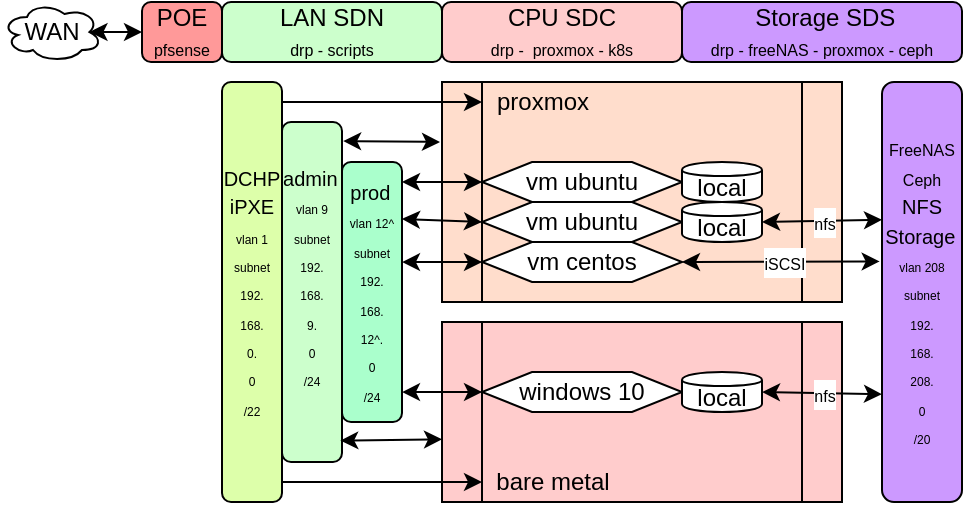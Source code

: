 <mxfile version="12.8.8" type="github">
  <diagram id="96Cq-N8KqIH8uVRwFIOk" name="Page-1">
    <mxGraphModel dx="724" dy="385" grid="1" gridSize="10" guides="1" tooltips="1" connect="1" arrows="1" fold="1" page="1" pageScale="1" pageWidth="500" pageHeight="300" math="0" shadow="0">
      <root>
        <mxCell id="0" />
        <mxCell id="1" parent="0" />
        <mxCell id="WIhT88IUn4sQt4fcTsB7-8" value="" style="shape=process;whiteSpace=wrap;html=1;backgroundOutline=1;fillColor=#FFCCCC;" vertex="1" parent="1">
          <mxGeometry x="220" y="170" width="200" height="90" as="geometry" />
        </mxCell>
        <mxCell id="WIhT88IUn4sQt4fcTsB7-7" value="" style="shape=process;whiteSpace=wrap;html=1;backgroundOutline=1;fillColor=#FFDDCC;" vertex="1" parent="1">
          <mxGeometry x="220" y="50" width="200" height="110" as="geometry" />
        </mxCell>
        <mxCell id="gORORX4qRVJOmpLnlzUQ-1" value="WAN" style="ellipse;shape=cloud;whiteSpace=wrap;html=1;" parent="1" vertex="1">
          <mxGeometry y="10" width="50" height="30" as="geometry" />
        </mxCell>
        <mxCell id="gORORX4qRVJOmpLnlzUQ-4" value="LAN SDN&lt;br&gt;&lt;font style=&quot;font-size: 8px&quot;&gt;drp - scripts&lt;/font&gt;" style="rounded=1;whiteSpace=wrap;html=1;fillColor=#CCFFCC;" parent="1" vertex="1">
          <mxGeometry x="110" y="10" width="110" height="30" as="geometry" />
        </mxCell>
        <mxCell id="gORORX4qRVJOmpLnlzUQ-6" value="CPU SDC&lt;br&gt;&lt;font style=&quot;font-size: 8px&quot;&gt;drp -&amp;nbsp; proxmox - k8s&lt;/font&gt;" style="rounded=1;whiteSpace=wrap;html=1;fillColor=#FFCCCC;" parent="1" vertex="1">
          <mxGeometry x="220" y="10" width="120" height="30" as="geometry" />
        </mxCell>
        <mxCell id="gORORX4qRVJOmpLnlzUQ-7" value="&amp;nbsp;Storage SDS&lt;br&gt;&lt;font style=&quot;font-size: 8px&quot;&gt;drp - freeNAS - proxmox - ceph&lt;/font&gt;" style="rounded=1;whiteSpace=wrap;html=1;fillColor=#CC99FF;" parent="1" vertex="1">
          <mxGeometry x="340" y="10" width="140" height="30" as="geometry" />
        </mxCell>
        <mxCell id="gORORX4qRVJOmpLnlzUQ-2" value="POE&lt;br&gt;&lt;font style=&quot;font-size: 8px&quot;&gt;pfsense&lt;/font&gt;" style="rounded=1;whiteSpace=wrap;html=1;fillColor=#FF9999;" parent="1" vertex="1">
          <mxGeometry x="70" y="10" width="40" height="30" as="geometry" />
        </mxCell>
        <mxCell id="gORORX4qRVJOmpLnlzUQ-8" value="" style="endArrow=classic;startArrow=classic;html=1;exitX=0.875;exitY=0.5;exitDx=0;exitDy=0;exitPerimeter=0;" parent="1" source="gORORX4qRVJOmpLnlzUQ-1" target="gORORX4qRVJOmpLnlzUQ-2" edge="1">
          <mxGeometry width="50" height="50" relative="1" as="geometry">
            <mxPoint x="53.75" y="25" as="sourcePoint" />
            <mxPoint x="120" y="25" as="targetPoint" />
          </mxGeometry>
        </mxCell>
        <mxCell id="gORORX4qRVJOmpLnlzUQ-9" value="vm ubuntu" style="shape=hexagon;perimeter=hexagonPerimeter2;whiteSpace=wrap;html=1;" parent="1" vertex="1">
          <mxGeometry x="240" y="90" width="100" height="20" as="geometry" />
        </mxCell>
        <mxCell id="gORORX4qRVJOmpLnlzUQ-10" value="local" style="shape=cylinder;whiteSpace=wrap;html=1;boundedLbl=1;backgroundOutline=1;" parent="1" vertex="1">
          <mxGeometry x="340" y="90" width="40" height="20" as="geometry" />
        </mxCell>
        <mxCell id="gORORX4qRVJOmpLnlzUQ-12" value="vm ubuntu" style="shape=hexagon;perimeter=hexagonPerimeter2;whiteSpace=wrap;html=1;" parent="1" vertex="1">
          <mxGeometry x="240" y="110" width="100" height="20" as="geometry" />
        </mxCell>
        <mxCell id="gORORX4qRVJOmpLnlzUQ-16" value="proxmox" style="text;html=1;resizable=0;autosize=1;align=center;verticalAlign=middle;points=[];fillColor=none;strokeColor=none;rounded=0;" parent="1" vertex="1">
          <mxGeometry x="240" y="50" width="60" height="20" as="geometry" />
        </mxCell>
        <mxCell id="gORORX4qRVJOmpLnlzUQ-21" value="bare metal" style="text;html=1;resizable=0;autosize=1;align=center;verticalAlign=middle;points=[];fillColor=none;strokeColor=none;rounded=0;" parent="1" vertex="1">
          <mxGeometry x="240" y="240" width="70" height="20" as="geometry" />
        </mxCell>
        <mxCell id="gORORX4qRVJOmpLnlzUQ-24" value="vm centos" style="shape=hexagon;perimeter=hexagonPerimeter2;whiteSpace=wrap;html=1;" parent="1" vertex="1">
          <mxGeometry x="240" y="130" width="100" height="20" as="geometry" />
        </mxCell>
        <mxCell id="gORORX4qRVJOmpLnlzUQ-25" value="windows 10" style="shape=hexagon;perimeter=hexagonPerimeter2;whiteSpace=wrap;html=1;" parent="1" vertex="1">
          <mxGeometry x="240" y="195" width="100" height="20" as="geometry" />
        </mxCell>
        <mxCell id="gORORX4qRVJOmpLnlzUQ-26" value="&lt;font style=&quot;font-size: 10px&quot;&gt;DCHP&lt;br&gt;iPXE&lt;/font&gt;&lt;br&gt;&lt;font style=&quot;font-size: 6px&quot;&gt;vlan 1&lt;br&gt;subnet&lt;br&gt;192.&lt;br&gt;168.&lt;br&gt;0.&lt;br&gt;0&lt;br&gt;/22&lt;br&gt;&lt;/font&gt;" style="rounded=1;whiteSpace=wrap;html=1;fillColor=#DDFFAA;" parent="1" vertex="1">
          <mxGeometry x="110" y="50" width="30" height="210" as="geometry" />
        </mxCell>
        <mxCell id="gORORX4qRVJOmpLnlzUQ-27" value="&lt;font style=&quot;font-size: 10px&quot;&gt;prod&lt;/font&gt;&lt;font style=&quot;font-size: 6px&quot;&gt;&amp;nbsp;&lt;br&gt;vlan 12^&lt;br&gt;subnet&lt;br&gt;192.&lt;br&gt;168.&lt;br&gt;12^.&lt;br&gt;0&lt;br&gt;/24&lt;br&gt;&lt;/font&gt;" style="rounded=1;whiteSpace=wrap;html=1;fillColor=#AAFFCC;" parent="1" vertex="1">
          <mxGeometry x="170" y="90" width="30" height="130" as="geometry" />
        </mxCell>
        <mxCell id="gORORX4qRVJOmpLnlzUQ-28" value="&lt;font style=&quot;font-size: 10px&quot;&gt;admin&lt;/font&gt;&lt;font style=&quot;font-size: 6px&quot;&gt;&amp;nbsp;&lt;br&gt;vlan 9&lt;br&gt;subnet&lt;br&gt;192.&lt;br&gt;168.&lt;br&gt;9.&lt;br&gt;0&lt;br&gt;/24&lt;br&gt;&lt;br&gt;&lt;/font&gt;" style="rounded=1;whiteSpace=wrap;html=1;fillColor=#CCFFCC;" parent="1" vertex="1">
          <mxGeometry x="140" y="70" width="30" height="170" as="geometry" />
        </mxCell>
        <mxCell id="gORORX4qRVJOmpLnlzUQ-29" value="&lt;font&gt;&lt;font style=&quot;font-size: 8px&quot;&gt;FreeNAS&lt;/font&gt;&lt;br&gt;&lt;font style=&quot;font-size: 8px&quot;&gt;Ceph&lt;/font&gt;&lt;br&gt;&lt;span style=&quot;font-size: 10px&quot;&gt;NFS&lt;/span&gt;&lt;br&gt;&lt;span style=&quot;font-size: 10px&quot;&gt;Storage&lt;/span&gt;&lt;/font&gt;&lt;font style=&quot;font-size: 6px&quot;&gt;&amp;nbsp;&lt;br&gt;vlan 208&lt;br&gt;subnet&lt;br&gt;192.&lt;br&gt;168.&lt;br&gt;208.&lt;br&gt;0&lt;br&gt;/20&lt;br&gt;&lt;/font&gt;" style="rounded=1;whiteSpace=wrap;html=1;fillColor=#CC99FF;" parent="1" vertex="1">
          <mxGeometry x="440" y="50" width="40" height="210" as="geometry" />
        </mxCell>
        <mxCell id="gORORX4qRVJOmpLnlzUQ-30" value="local" style="shape=cylinder;whiteSpace=wrap;html=1;boundedLbl=1;backgroundOutline=1;" parent="1" vertex="1">
          <mxGeometry x="340" y="195" width="40" height="20" as="geometry" />
        </mxCell>
        <mxCell id="gORORX4qRVJOmpLnlzUQ-31" value="local" style="shape=cylinder;whiteSpace=wrap;html=1;boundedLbl=1;backgroundOutline=1;" parent="1" vertex="1">
          <mxGeometry x="340" y="110" width="40" height="20" as="geometry" />
        </mxCell>
        <mxCell id="gORORX4qRVJOmpLnlzUQ-34" value="" style="endArrow=classic;startArrow=classic;html=1;exitX=1;exitY=0.5;exitDx=0;exitDy=0;entryX=-0.029;entryY=0.332;entryDx=0;entryDy=0;entryPerimeter=0;" parent="1" source="gORORX4qRVJOmpLnlzUQ-24" edge="1">
          <mxGeometry width="50" height="50" relative="1" as="geometry">
            <mxPoint x="220" y="220" as="sourcePoint" />
            <mxPoint x="438.84" y="139.72" as="targetPoint" />
          </mxGeometry>
        </mxCell>
        <mxCell id="gORORX4qRVJOmpLnlzUQ-35" value="&lt;font style=&quot;font-size: 8px&quot;&gt;iSCSI&lt;/font&gt;" style="text;html=1;align=center;verticalAlign=middle;resizable=0;points=[];labelBackgroundColor=#ffffff;" parent="gORORX4qRVJOmpLnlzUQ-34" vertex="1" connectable="0">
          <mxGeometry x="-0.456" y="-2" relative="1" as="geometry">
            <mxPoint x="23.71" y="-1.92" as="offset" />
          </mxGeometry>
        </mxCell>
        <mxCell id="gORORX4qRVJOmpLnlzUQ-37" value="" style="endArrow=classic;startArrow=classic;html=1;exitX=1;exitY=0.5;exitDx=0;exitDy=0;entryX=0;entryY=0.233;entryDx=0;entryDy=0;entryPerimeter=0;" parent="1" source="gORORX4qRVJOmpLnlzUQ-31" edge="1">
          <mxGeometry width="50" height="50" relative="1" as="geometry">
            <mxPoint x="220" y="220" as="sourcePoint" />
            <mxPoint x="440" y="118.93" as="targetPoint" />
          </mxGeometry>
        </mxCell>
        <mxCell id="gORORX4qRVJOmpLnlzUQ-38" value="&lt;font style=&quot;font-size: 8px&quot;&gt;nfs&lt;/font&gt;" style="text;html=1;align=center;verticalAlign=middle;resizable=0;points=[];labelBackgroundColor=#ffffff;" parent="gORORX4qRVJOmpLnlzUQ-37" vertex="1" connectable="0">
          <mxGeometry x="0.028" relative="1" as="geometry">
            <mxPoint as="offset" />
          </mxGeometry>
        </mxCell>
        <mxCell id="gORORX4qRVJOmpLnlzUQ-39" value="" style="endArrow=classic;startArrow=classic;html=1;exitX=1;exitY=0.5;exitDx=0;exitDy=0;entryX=0;entryY=0.91;entryDx=0;entryDy=0;entryPerimeter=0;" parent="1" source="gORORX4qRVJOmpLnlzUQ-30" edge="1">
          <mxGeometry width="50" height="50" relative="1" as="geometry">
            <mxPoint x="390" y="75" as="sourcePoint" />
            <mxPoint x="440" y="206.1" as="targetPoint" />
          </mxGeometry>
        </mxCell>
        <mxCell id="gORORX4qRVJOmpLnlzUQ-40" value="&lt;font style=&quot;font-size: 8px&quot;&gt;nfs&lt;/font&gt;" style="text;html=1;align=center;verticalAlign=middle;resizable=0;points=[];labelBackgroundColor=#ffffff;" parent="gORORX4qRVJOmpLnlzUQ-39" vertex="1" connectable="0">
          <mxGeometry x="0.028" relative="1" as="geometry">
            <mxPoint as="offset" />
          </mxGeometry>
        </mxCell>
        <mxCell id="WIhT88IUn4sQt4fcTsB7-1" value="" style="endArrow=classic;html=1;" edge="1" parent="1" target="gORORX4qRVJOmpLnlzUQ-16">
          <mxGeometry width="50" height="50" relative="1" as="geometry">
            <mxPoint x="140" y="60" as="sourcePoint" />
            <mxPoint x="200" y="60" as="targetPoint" />
          </mxGeometry>
        </mxCell>
        <mxCell id="WIhT88IUn4sQt4fcTsB7-3" value="" style="endArrow=classic;startArrow=classic;html=1;exitX=1.019;exitY=0.056;exitDx=0;exitDy=0;exitPerimeter=0;" edge="1" parent="1" source="gORORX4qRVJOmpLnlzUQ-28">
          <mxGeometry width="50" height="50" relative="1" as="geometry">
            <mxPoint x="181" y="69" as="sourcePoint" />
            <mxPoint x="219" y="80" as="targetPoint" />
          </mxGeometry>
        </mxCell>
        <mxCell id="WIhT88IUn4sQt4fcTsB7-4" value="" style="endArrow=classic;startArrow=classic;html=1;exitX=0.971;exitY=0.937;exitDx=0;exitDy=0;exitPerimeter=0;entryX=0;entryY=0.652;entryDx=0;entryDy=0;entryPerimeter=0;" edge="1" parent="1" source="gORORX4qRVJOmpLnlzUQ-28" target="WIhT88IUn4sQt4fcTsB7-8">
          <mxGeometry width="50" height="50" relative="1" as="geometry">
            <mxPoint x="181.57" y="240.96" as="sourcePoint" />
            <mxPoint x="220" y="240.88" as="targetPoint" />
          </mxGeometry>
        </mxCell>
        <mxCell id="WIhT88IUn4sQt4fcTsB7-5" value="" style="endArrow=classic;html=1;" edge="1" parent="1" target="gORORX4qRVJOmpLnlzUQ-21">
          <mxGeometry width="50" height="50" relative="1" as="geometry">
            <mxPoint x="140" y="250" as="sourcePoint" />
            <mxPoint x="218.56" y="260.46" as="targetPoint" />
          </mxGeometry>
        </mxCell>
        <mxCell id="WIhT88IUn4sQt4fcTsB7-10" value="" style="endArrow=classic;startArrow=classic;html=1;entryX=0;entryY=0.5;entryDx=0;entryDy=0;exitX=1;exitY=0.885;exitDx=0;exitDy=0;exitPerimeter=0;" edge="1" parent="1" source="gORORX4qRVJOmpLnlzUQ-27" target="gORORX4qRVJOmpLnlzUQ-25">
          <mxGeometry width="50" height="50" relative="1" as="geometry">
            <mxPoint x="220" y="220" as="sourcePoint" />
            <mxPoint x="270" y="170" as="targetPoint" />
          </mxGeometry>
        </mxCell>
        <mxCell id="WIhT88IUn4sQt4fcTsB7-11" value="" style="endArrow=classic;startArrow=classic;html=1;entryX=0;entryY=0.5;entryDx=0;entryDy=0;exitX=1;exitY=0.385;exitDx=0;exitDy=0;exitPerimeter=0;" edge="1" parent="1" source="gORORX4qRVJOmpLnlzUQ-27" target="gORORX4qRVJOmpLnlzUQ-24">
          <mxGeometry width="50" height="50" relative="1" as="geometry">
            <mxPoint x="202" y="140" as="sourcePoint" />
            <mxPoint x="250" y="215" as="targetPoint" />
          </mxGeometry>
        </mxCell>
        <mxCell id="WIhT88IUn4sQt4fcTsB7-12" value="" style="endArrow=classic;startArrow=classic;html=1;entryX=0;entryY=0.5;entryDx=0;entryDy=0;exitX=1;exitY=0.219;exitDx=0;exitDy=0;exitPerimeter=0;" edge="1" parent="1" source="gORORX4qRVJOmpLnlzUQ-27" target="gORORX4qRVJOmpLnlzUQ-12">
          <mxGeometry width="50" height="50" relative="1" as="geometry">
            <mxPoint x="211.71" y="150.18" as="sourcePoint" />
            <mxPoint x="250" y="150" as="targetPoint" />
          </mxGeometry>
        </mxCell>
        <mxCell id="WIhT88IUn4sQt4fcTsB7-13" value="" style="endArrow=classic;startArrow=classic;html=1;entryX=0;entryY=0.5;entryDx=0;entryDy=0;" edge="1" parent="1" target="gORORX4qRVJOmpLnlzUQ-9">
          <mxGeometry width="50" height="50" relative="1" as="geometry">
            <mxPoint x="200" y="100" as="sourcePoint" />
            <mxPoint x="250" y="130" as="targetPoint" />
          </mxGeometry>
        </mxCell>
      </root>
    </mxGraphModel>
  </diagram>
</mxfile>
